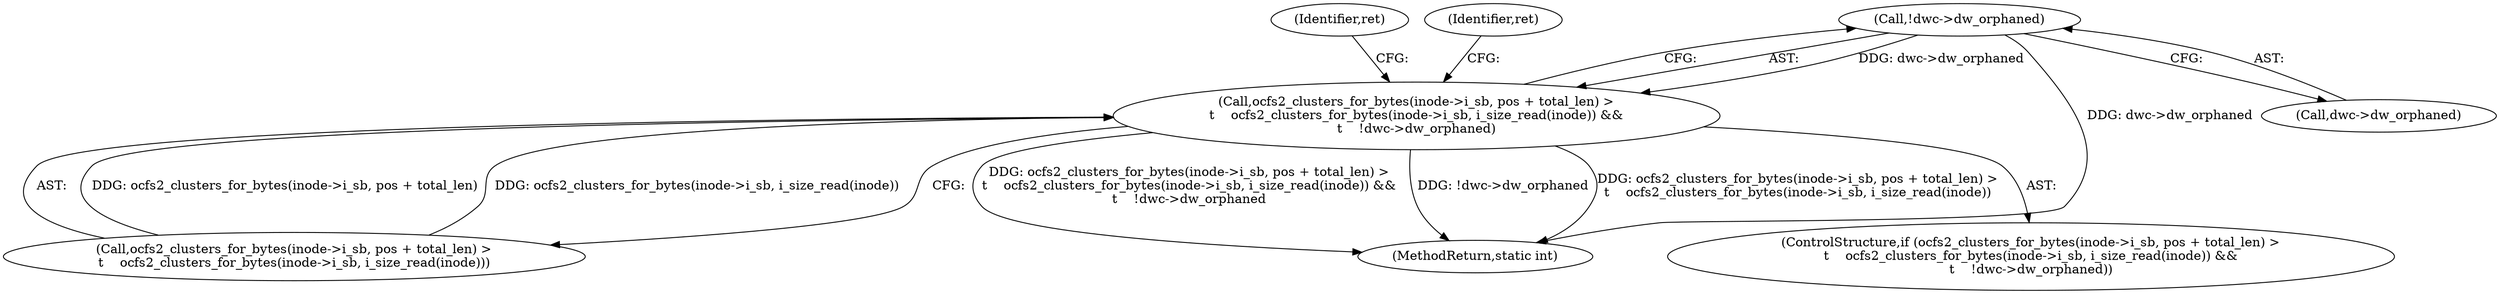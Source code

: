 digraph "0_linux_3e4c56d41eef5595035872a2ec5a483f42e8917f@pointer" {
"1000257" [label="(Call,!dwc->dw_orphaned)"];
"1000242" [label="(Call,ocfs2_clusters_for_bytes(inode->i_sb, pos + total_len) >\n\t    ocfs2_clusters_for_bytes(inode->i_sb, i_size_read(inode)) &&\n\t    !dwc->dw_orphaned)"];
"1000242" [label="(Call,ocfs2_clusters_for_bytes(inode->i_sb, pos + total_len) >\n\t    ocfs2_clusters_for_bytes(inode->i_sb, i_size_read(inode)) &&\n\t    !dwc->dw_orphaned)"];
"1000241" [label="(ControlStructure,if (ocfs2_clusters_for_bytes(inode->i_sb, pos + total_len) >\n\t    ocfs2_clusters_for_bytes(inode->i_sb, i_size_read(inode)) &&\n\t    !dwc->dw_orphaned))"];
"1000243" [label="(Call,ocfs2_clusters_for_bytes(inode->i_sb, pos + total_len) >\n\t    ocfs2_clusters_for_bytes(inode->i_sb, i_size_read(inode)))"];
"1000263" [label="(Identifier,ret)"];
"1000257" [label="(Call,!dwc->dw_orphaned)"];
"1000484" [label="(MethodReturn,static int)"];
"1000281" [label="(Identifier,ret)"];
"1000258" [label="(Call,dwc->dw_orphaned)"];
"1000257" -> "1000242"  [label="AST: "];
"1000257" -> "1000258"  [label="CFG: "];
"1000258" -> "1000257"  [label="AST: "];
"1000242" -> "1000257"  [label="CFG: "];
"1000257" -> "1000484"  [label="DDG: dwc->dw_orphaned"];
"1000257" -> "1000242"  [label="DDG: dwc->dw_orphaned"];
"1000242" -> "1000241"  [label="AST: "];
"1000242" -> "1000243"  [label="CFG: "];
"1000243" -> "1000242"  [label="AST: "];
"1000263" -> "1000242"  [label="CFG: "];
"1000281" -> "1000242"  [label="CFG: "];
"1000242" -> "1000484"  [label="DDG: ocfs2_clusters_for_bytes(inode->i_sb, pos + total_len) >\n\t    ocfs2_clusters_for_bytes(inode->i_sb, i_size_read(inode)) &&\n\t    !dwc->dw_orphaned"];
"1000242" -> "1000484"  [label="DDG: !dwc->dw_orphaned"];
"1000242" -> "1000484"  [label="DDG: ocfs2_clusters_for_bytes(inode->i_sb, pos + total_len) >\n\t    ocfs2_clusters_for_bytes(inode->i_sb, i_size_read(inode))"];
"1000243" -> "1000242"  [label="DDG: ocfs2_clusters_for_bytes(inode->i_sb, pos + total_len)"];
"1000243" -> "1000242"  [label="DDG: ocfs2_clusters_for_bytes(inode->i_sb, i_size_read(inode))"];
}

